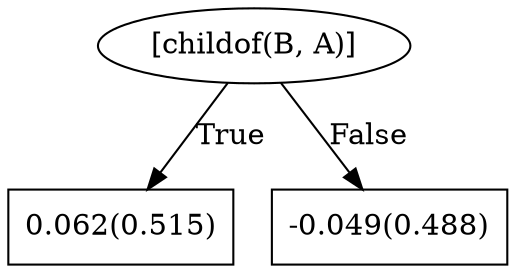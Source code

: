 digraph G{ 
1[label = "[childof(B, A)]"];
1 -> 2[label="True"];
1 -> 3[label="False"];
2[shape = box,label = "0.062(0.515)"];
3[shape = box,label = "-0.049(0.488)"];
}
